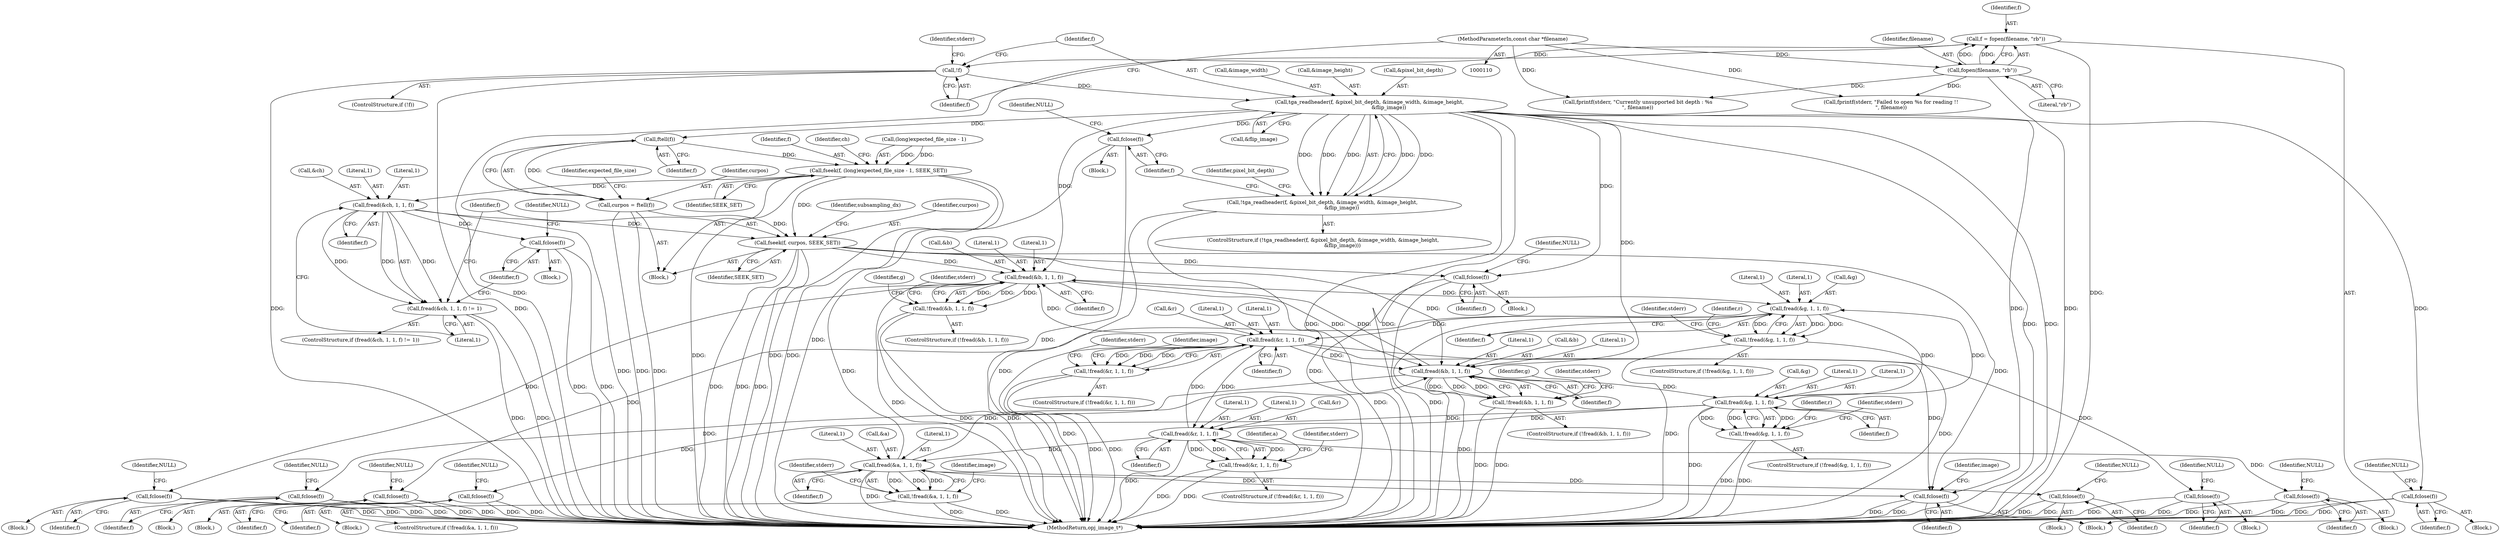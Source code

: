 digraph "0_openjpeg_2cd30c2b06ce332dede81cccad8b334cde997281_1@API" {
"1000133" [label="(Call,f = fopen(filename, \"rb\"))"];
"1000135" [label="(Call,fopen(filename, \"rb\"))"];
"1000111" [label="(MethodParameterIn,const char *filename)"];
"1000139" [label="(Call,!f)"];
"1000150" [label="(Call,tga_readheader(f, &pixel_bit_depth, &image_width, &image_height,\n                        &flip_image))"];
"1000149" [label="(Call,!tga_readheader(f, &pixel_bit_depth, &image_width, &image_height,\n                        &flip_image))"];
"1000161" [label="(Call,fclose(f))"];
"1000175" [label="(Call,fclose(f))"];
"1000257" [label="(Call,ftell(f))"];
"1000255" [label="(Call,curpos = ftell(f))"];
"1000293" [label="(Call,fseek(f, curpos, SEEK_SET))"];
"1000385" [label="(Call,fclose(f))"];
"1000531" [label="(Call,fread(&b, 1, 1, f))"];
"1000530" [label="(Call,!fread(&b, 1, 1, f))"];
"1000543" [label="(Call,fclose(f))"];
"1000549" [label="(Call,fread(&g, 1, 1, f))"];
"1000548" [label="(Call,!fread(&g, 1, 1, f))"];
"1000561" [label="(Call,fclose(f))"];
"1000567" [label="(Call,fread(&r, 1, 1, f))"];
"1000566" [label="(Call,!fread(&r, 1, 1, f))"];
"1000579" [label="(Call,fclose(f))"];
"1000640" [label="(Call,fread(&b, 1, 1, f))"];
"1000639" [label="(Call,!fread(&b, 1, 1, f))"];
"1000652" [label="(Call,fclose(f))"];
"1000658" [label="(Call,fread(&g, 1, 1, f))"];
"1000657" [label="(Call,!fread(&g, 1, 1, f))"];
"1000670" [label="(Call,fclose(f))"];
"1000676" [label="(Call,fread(&r, 1, 1, f))"];
"1000675" [label="(Call,!fread(&r, 1, 1, f))"];
"1000688" [label="(Call,fclose(f))"];
"1000694" [label="(Call,fread(&a, 1, 1, f))"];
"1000693" [label="(Call,!fread(&a, 1, 1, f))"];
"1000706" [label="(Call,fclose(f))"];
"1000762" [label="(Call,fclose(f))"];
"1000271" [label="(Call,fseek(f, (long)expected_file_size - 1, SEEK_SET))"];
"1000281" [label="(Call,fread(&ch, 1, 1, f))"];
"1000280" [label="(Call,fread(&ch, 1, 1, f) != 1)"];
"1000289" [label="(Call,fclose(f))"];
"1000530" [label="(Call,!fread(&b, 1, 1, f))"];
"1000694" [label="(Call,fread(&a, 1, 1, f))"];
"1000660" [label="(Identifier,g)"];
"1000293" [label="(Call,fseek(f, curpos, SEEK_SET))"];
"1000670" [label="(Call,fclose(f))"];
"1000160" [label="(Block,)"];
"1000298" [label="(Identifier,subsampling_dx)"];
"1000646" [label="(Block,)"];
"1000134" [label="(Identifier,f)"];
"1000678" [label="(Identifier,r)"];
"1000758" [label="(Call,fprintf(stderr, \"Currently unsupported bit depth : %s\n\", filename))"];
"1000296" [label="(Identifier,SEEK_SET)"];
"1000289" [label="(Call,fclose(f))"];
"1000588" [label="(Identifier,image)"];
"1000645" [label="(Identifier,f)"];
"1000174" [label="(Block,)"];
"1000582" [label="(Identifier,NULL)"];
"1000284" [label="(Literal,1)"];
"1000575" [label="(Identifier,stderr)"];
"1000659" [label="(Call,&g)"];
"1000677" [label="(Call,&r)"];
"1000700" [label="(Block,)"];
"1000551" [label="(Identifier,g)"];
"1000272" [label="(Identifier,f)"];
"1000697" [label="(Literal,1)"];
"1000138" [label="(ControlStructure,if (!f))"];
"1000656" [label="(ControlStructure,if (!fread(&g, 1, 1, f)))"];
"1000674" [label="(ControlStructure,if (!fread(&r, 1, 1, f)))"];
"1000285" [label="(Literal,1)"];
"1000652" [label="(Call,fclose(f))"];
"1000664" [label="(Block,)"];
"1000257" [label="(Call,ftell(f))"];
"1000657" [label="(Call,!fread(&g, 1, 1, f))"];
"1000643" [label="(Literal,1)"];
"1000766" [label="(MethodReturn,opj_image_t*)"];
"1000148" [label="(ControlStructure,if (!tga_readheader(f, &pixel_bit_depth, &image_width, &image_height,\n                        &flip_image)))"];
"1000154" [label="(Call,&image_width)"];
"1000290" [label="(Identifier,f)"];
"1000567" [label="(Call,fread(&r, 1, 1, f))"];
"1000151" [label="(Identifier,f)"];
"1000388" [label="(Identifier,NULL)"];
"1000663" [label="(Identifier,f)"];
"1000529" [label="(ControlStructure,if (!fread(&b, 1, 1, f)))"];
"1000142" [label="(Call,fprintf(stderr, \"Failed to open %s for reading !!\n\", filename))"];
"1000675" [label="(Call,!fread(&r, 1, 1, f))"];
"1000149" [label="(Call,!tga_readheader(f, &pixel_bit_depth, &image_width, &image_height,\n                        &flip_image))"];
"1000534" [label="(Literal,1)"];
"1000691" [label="(Identifier,NULL)"];
"1000661" [label="(Literal,1)"];
"1000658" [label="(Call,fread(&g, 1, 1, f))"];
"1000699" [label="(Identifier,f)"];
"1000169" [label="(Identifier,pixel_bit_depth)"];
"1000294" [label="(Identifier,f)"];
"1000696" [label="(Identifier,a)"];
"1000681" [label="(Identifier,f)"];
"1000554" [label="(Identifier,f)"];
"1000544" [label="(Identifier,f)"];
"1000283" [label="(Identifier,ch)"];
"1000288" [label="(Block,)"];
"1000662" [label="(Literal,1)"];
"1000568" [label="(Call,&r)"];
"1000709" [label="(Identifier,NULL)"];
"1000689" [label="(Identifier,f)"];
"1000280" [label="(Call,fread(&ch, 1, 1, f) != 1)"];
"1000536" [label="(Identifier,f)"];
"1000176" [label="(Identifier,f)"];
"1000641" [label="(Call,&b)"];
"1000287" [label="(Literal,1)"];
"1000571" [label="(Literal,1)"];
"1000136" [label="(Identifier,filename)"];
"1000133" [label="(Call,f = fopen(filename, \"rb\"))"];
"1000671" [label="(Identifier,f)"];
"1000549" [label="(Call,fread(&g, 1, 1, f))"];
"1000547" [label="(ControlStructure,if (!fread(&g, 1, 1, f)))"];
"1000715" [label="(Identifier,image)"];
"1000673" [label="(Identifier,NULL)"];
"1000682" [label="(Block,)"];
"1000572" [label="(Identifier,f)"];
"1000385" [label="(Call,fclose(f))"];
"1000255" [label="(Call,curpos = ftell(f))"];
"1000684" [label="(Identifier,stderr)"];
"1000688" [label="(Call,fclose(f))"];
"1000111" [label="(MethodParameterIn,const char *filename)"];
"1000113" [label="(Block,)"];
"1000158" [label="(Call,&flip_image)"];
"1000271" [label="(Call,fseek(f, (long)expected_file_size - 1, SEEK_SET))"];
"1000552" [label="(Literal,1)"];
"1000698" [label="(Literal,1)"];
"1000295" [label="(Identifier,curpos)"];
"1000282" [label="(Call,&ch)"];
"1000707" [label="(Identifier,f)"];
"1000648" [label="(Identifier,stderr)"];
"1000286" [label="(Identifier,f)"];
"1000702" [label="(Identifier,stderr)"];
"1000537" [label="(Block,)"];
"1000580" [label="(Identifier,f)"];
"1000692" [label="(ControlStructure,if (!fread(&a, 1, 1, f)))"];
"1000162" [label="(Identifier,f)"];
"1000550" [label="(Call,&g)"];
"1000639" [label="(Call,!fread(&b, 1, 1, f))"];
"1000156" [label="(Call,&image_height)"];
"1000273" [label="(Call,(long)expected_file_size - 1)"];
"1000281" [label="(Call,fread(&ch, 1, 1, f))"];
"1000292" [label="(Identifier,NULL)"];
"1000150" [label="(Call,tga_readheader(f, &pixel_bit_depth, &image_width, &image_height,\n                        &flip_image))"];
"1000242" [label="(Block,)"];
"1000539" [label="(Identifier,stderr)"];
"1000384" [label="(Block,)"];
"1000569" [label="(Identifier,r)"];
"1000638" [label="(ControlStructure,if (!fread(&b, 1, 1, f)))"];
"1000152" [label="(Call,&pixel_bit_depth)"];
"1000164" [label="(Identifier,NULL)"];
"1000535" [label="(Literal,1)"];
"1000765" [label="(Identifier,image)"];
"1000561" [label="(Call,fclose(f))"];
"1000644" [label="(Literal,1)"];
"1000137" [label="(Literal,\"rb\")"];
"1000140" [label="(Identifier,f)"];
"1000557" [label="(Identifier,stderr)"];
"1000553" [label="(Literal,1)"];
"1000762" [label="(Call,fclose(f))"];
"1000543" [label="(Call,fclose(f))"];
"1000573" [label="(Block,)"];
"1000680" [label="(Literal,1)"];
"1000386" [label="(Identifier,f)"];
"1000676" [label="(Call,fread(&r, 1, 1, f))"];
"1000175" [label="(Call,fclose(f))"];
"1000139" [label="(Call,!f)"];
"1000562" [label="(Identifier,f)"];
"1000161" [label="(Call,fclose(f))"];
"1000693" [label="(Call,!fread(&a, 1, 1, f))"];
"1000531" [label="(Call,fread(&b, 1, 1, f))"];
"1000532" [label="(Call,&b)"];
"1000546" [label="(Identifier,NULL)"];
"1000695" [label="(Call,&a)"];
"1000706" [label="(Call,fclose(f))"];
"1000258" [label="(Identifier,f)"];
"1000143" [label="(Identifier,stderr)"];
"1000256" [label="(Identifier,curpos)"];
"1000566" [label="(Call,!fread(&r, 1, 1, f))"];
"1000548" [label="(Call,!fread(&g, 1, 1, f))"];
"1000653" [label="(Identifier,f)"];
"1000565" [label="(ControlStructure,if (!fread(&r, 1, 1, f)))"];
"1000564" [label="(Identifier,NULL)"];
"1000655" [label="(Identifier,NULL)"];
"1000570" [label="(Literal,1)"];
"1000135" [label="(Call,fopen(filename, \"rb\"))"];
"1000763" [label="(Identifier,f)"];
"1000579" [label="(Call,fclose(f))"];
"1000555" [label="(Block,)"];
"1000178" [label="(Identifier,NULL)"];
"1000640" [label="(Call,fread(&b, 1, 1, f))"];
"1000278" [label="(Identifier,SEEK_SET)"];
"1000261" [label="(Identifier,expected_file_size)"];
"1000666" [label="(Identifier,stderr)"];
"1000279" [label="(ControlStructure,if (fread(&ch, 1, 1, f) != 1))"];
"1000679" [label="(Literal,1)"];
"1000133" -> "1000113"  [label="AST: "];
"1000133" -> "1000135"  [label="CFG: "];
"1000134" -> "1000133"  [label="AST: "];
"1000135" -> "1000133"  [label="AST: "];
"1000140" -> "1000133"  [label="CFG: "];
"1000133" -> "1000766"  [label="DDG: "];
"1000135" -> "1000133"  [label="DDG: "];
"1000135" -> "1000133"  [label="DDG: "];
"1000133" -> "1000139"  [label="DDG: "];
"1000135" -> "1000137"  [label="CFG: "];
"1000136" -> "1000135"  [label="AST: "];
"1000137" -> "1000135"  [label="AST: "];
"1000135" -> "1000766"  [label="DDG: "];
"1000111" -> "1000135"  [label="DDG: "];
"1000135" -> "1000142"  [label="DDG: "];
"1000135" -> "1000758"  [label="DDG: "];
"1000111" -> "1000110"  [label="AST: "];
"1000111" -> "1000766"  [label="DDG: "];
"1000111" -> "1000142"  [label="DDG: "];
"1000111" -> "1000758"  [label="DDG: "];
"1000139" -> "1000138"  [label="AST: "];
"1000139" -> "1000140"  [label="CFG: "];
"1000140" -> "1000139"  [label="AST: "];
"1000143" -> "1000139"  [label="CFG: "];
"1000151" -> "1000139"  [label="CFG: "];
"1000139" -> "1000766"  [label="DDG: "];
"1000139" -> "1000766"  [label="DDG: "];
"1000139" -> "1000150"  [label="DDG: "];
"1000150" -> "1000149"  [label="AST: "];
"1000150" -> "1000158"  [label="CFG: "];
"1000151" -> "1000150"  [label="AST: "];
"1000152" -> "1000150"  [label="AST: "];
"1000154" -> "1000150"  [label="AST: "];
"1000156" -> "1000150"  [label="AST: "];
"1000158" -> "1000150"  [label="AST: "];
"1000149" -> "1000150"  [label="CFG: "];
"1000150" -> "1000766"  [label="DDG: "];
"1000150" -> "1000766"  [label="DDG: "];
"1000150" -> "1000766"  [label="DDG: "];
"1000150" -> "1000766"  [label="DDG: "];
"1000150" -> "1000149"  [label="DDG: "];
"1000150" -> "1000149"  [label="DDG: "];
"1000150" -> "1000149"  [label="DDG: "];
"1000150" -> "1000149"  [label="DDG: "];
"1000150" -> "1000149"  [label="DDG: "];
"1000150" -> "1000161"  [label="DDG: "];
"1000150" -> "1000175"  [label="DDG: "];
"1000150" -> "1000257"  [label="DDG: "];
"1000150" -> "1000385"  [label="DDG: "];
"1000150" -> "1000531"  [label="DDG: "];
"1000150" -> "1000640"  [label="DDG: "];
"1000150" -> "1000762"  [label="DDG: "];
"1000149" -> "1000148"  [label="AST: "];
"1000162" -> "1000149"  [label="CFG: "];
"1000169" -> "1000149"  [label="CFG: "];
"1000149" -> "1000766"  [label="DDG: "];
"1000149" -> "1000766"  [label="DDG: "];
"1000161" -> "1000160"  [label="AST: "];
"1000161" -> "1000162"  [label="CFG: "];
"1000162" -> "1000161"  [label="AST: "];
"1000164" -> "1000161"  [label="CFG: "];
"1000161" -> "1000766"  [label="DDG: "];
"1000161" -> "1000766"  [label="DDG: "];
"1000175" -> "1000174"  [label="AST: "];
"1000175" -> "1000176"  [label="CFG: "];
"1000176" -> "1000175"  [label="AST: "];
"1000178" -> "1000175"  [label="CFG: "];
"1000175" -> "1000766"  [label="DDG: "];
"1000175" -> "1000766"  [label="DDG: "];
"1000257" -> "1000255"  [label="AST: "];
"1000257" -> "1000258"  [label="CFG: "];
"1000258" -> "1000257"  [label="AST: "];
"1000255" -> "1000257"  [label="CFG: "];
"1000257" -> "1000255"  [label="DDG: "];
"1000257" -> "1000271"  [label="DDG: "];
"1000255" -> "1000242"  [label="AST: "];
"1000256" -> "1000255"  [label="AST: "];
"1000261" -> "1000255"  [label="CFG: "];
"1000255" -> "1000766"  [label="DDG: "];
"1000255" -> "1000766"  [label="DDG: "];
"1000255" -> "1000293"  [label="DDG: "];
"1000293" -> "1000242"  [label="AST: "];
"1000293" -> "1000296"  [label="CFG: "];
"1000294" -> "1000293"  [label="AST: "];
"1000295" -> "1000293"  [label="AST: "];
"1000296" -> "1000293"  [label="AST: "];
"1000298" -> "1000293"  [label="CFG: "];
"1000293" -> "1000766"  [label="DDG: "];
"1000293" -> "1000766"  [label="DDG: "];
"1000293" -> "1000766"  [label="DDG: "];
"1000281" -> "1000293"  [label="DDG: "];
"1000271" -> "1000293"  [label="DDG: "];
"1000293" -> "1000385"  [label="DDG: "];
"1000293" -> "1000531"  [label="DDG: "];
"1000293" -> "1000640"  [label="DDG: "];
"1000293" -> "1000762"  [label="DDG: "];
"1000385" -> "1000384"  [label="AST: "];
"1000385" -> "1000386"  [label="CFG: "];
"1000386" -> "1000385"  [label="AST: "];
"1000388" -> "1000385"  [label="CFG: "];
"1000385" -> "1000766"  [label="DDG: "];
"1000385" -> "1000766"  [label="DDG: "];
"1000531" -> "1000530"  [label="AST: "];
"1000531" -> "1000536"  [label="CFG: "];
"1000532" -> "1000531"  [label="AST: "];
"1000534" -> "1000531"  [label="AST: "];
"1000535" -> "1000531"  [label="AST: "];
"1000536" -> "1000531"  [label="AST: "];
"1000530" -> "1000531"  [label="CFG: "];
"1000531" -> "1000766"  [label="DDG: "];
"1000531" -> "1000530"  [label="DDG: "];
"1000531" -> "1000530"  [label="DDG: "];
"1000531" -> "1000530"  [label="DDG: "];
"1000640" -> "1000531"  [label="DDG: "];
"1000694" -> "1000531"  [label="DDG: "];
"1000567" -> "1000531"  [label="DDG: "];
"1000531" -> "1000543"  [label="DDG: "];
"1000531" -> "1000549"  [label="DDG: "];
"1000531" -> "1000640"  [label="DDG: "];
"1000530" -> "1000529"  [label="AST: "];
"1000539" -> "1000530"  [label="CFG: "];
"1000551" -> "1000530"  [label="CFG: "];
"1000530" -> "1000766"  [label="DDG: "];
"1000530" -> "1000766"  [label="DDG: "];
"1000543" -> "1000537"  [label="AST: "];
"1000543" -> "1000544"  [label="CFG: "];
"1000544" -> "1000543"  [label="AST: "];
"1000546" -> "1000543"  [label="CFG: "];
"1000543" -> "1000766"  [label="DDG: "];
"1000543" -> "1000766"  [label="DDG: "];
"1000549" -> "1000548"  [label="AST: "];
"1000549" -> "1000554"  [label="CFG: "];
"1000550" -> "1000549"  [label="AST: "];
"1000552" -> "1000549"  [label="AST: "];
"1000553" -> "1000549"  [label="AST: "];
"1000554" -> "1000549"  [label="AST: "];
"1000548" -> "1000549"  [label="CFG: "];
"1000549" -> "1000766"  [label="DDG: "];
"1000549" -> "1000548"  [label="DDG: "];
"1000549" -> "1000548"  [label="DDG: "];
"1000549" -> "1000548"  [label="DDG: "];
"1000658" -> "1000549"  [label="DDG: "];
"1000549" -> "1000561"  [label="DDG: "];
"1000549" -> "1000567"  [label="DDG: "];
"1000549" -> "1000658"  [label="DDG: "];
"1000548" -> "1000547"  [label="AST: "];
"1000557" -> "1000548"  [label="CFG: "];
"1000569" -> "1000548"  [label="CFG: "];
"1000548" -> "1000766"  [label="DDG: "];
"1000548" -> "1000766"  [label="DDG: "];
"1000561" -> "1000555"  [label="AST: "];
"1000561" -> "1000562"  [label="CFG: "];
"1000562" -> "1000561"  [label="AST: "];
"1000564" -> "1000561"  [label="CFG: "];
"1000561" -> "1000766"  [label="DDG: "];
"1000561" -> "1000766"  [label="DDG: "];
"1000567" -> "1000566"  [label="AST: "];
"1000567" -> "1000572"  [label="CFG: "];
"1000568" -> "1000567"  [label="AST: "];
"1000570" -> "1000567"  [label="AST: "];
"1000571" -> "1000567"  [label="AST: "];
"1000572" -> "1000567"  [label="AST: "];
"1000566" -> "1000567"  [label="CFG: "];
"1000567" -> "1000766"  [label="DDG: "];
"1000567" -> "1000566"  [label="DDG: "];
"1000567" -> "1000566"  [label="DDG: "];
"1000567" -> "1000566"  [label="DDG: "];
"1000676" -> "1000567"  [label="DDG: "];
"1000567" -> "1000579"  [label="DDG: "];
"1000567" -> "1000640"  [label="DDG: "];
"1000567" -> "1000676"  [label="DDG: "];
"1000567" -> "1000762"  [label="DDG: "];
"1000566" -> "1000565"  [label="AST: "];
"1000575" -> "1000566"  [label="CFG: "];
"1000588" -> "1000566"  [label="CFG: "];
"1000566" -> "1000766"  [label="DDG: "];
"1000566" -> "1000766"  [label="DDG: "];
"1000579" -> "1000573"  [label="AST: "];
"1000579" -> "1000580"  [label="CFG: "];
"1000580" -> "1000579"  [label="AST: "];
"1000582" -> "1000579"  [label="CFG: "];
"1000579" -> "1000766"  [label="DDG: "];
"1000579" -> "1000766"  [label="DDG: "];
"1000640" -> "1000639"  [label="AST: "];
"1000640" -> "1000645"  [label="CFG: "];
"1000641" -> "1000640"  [label="AST: "];
"1000643" -> "1000640"  [label="AST: "];
"1000644" -> "1000640"  [label="AST: "];
"1000645" -> "1000640"  [label="AST: "];
"1000639" -> "1000640"  [label="CFG: "];
"1000640" -> "1000766"  [label="DDG: "];
"1000640" -> "1000639"  [label="DDG: "];
"1000640" -> "1000639"  [label="DDG: "];
"1000640" -> "1000639"  [label="DDG: "];
"1000694" -> "1000640"  [label="DDG: "];
"1000640" -> "1000652"  [label="DDG: "];
"1000640" -> "1000658"  [label="DDG: "];
"1000639" -> "1000638"  [label="AST: "];
"1000648" -> "1000639"  [label="CFG: "];
"1000660" -> "1000639"  [label="CFG: "];
"1000639" -> "1000766"  [label="DDG: "];
"1000639" -> "1000766"  [label="DDG: "];
"1000652" -> "1000646"  [label="AST: "];
"1000652" -> "1000653"  [label="CFG: "];
"1000653" -> "1000652"  [label="AST: "];
"1000655" -> "1000652"  [label="CFG: "];
"1000652" -> "1000766"  [label="DDG: "];
"1000652" -> "1000766"  [label="DDG: "];
"1000658" -> "1000657"  [label="AST: "];
"1000658" -> "1000663"  [label="CFG: "];
"1000659" -> "1000658"  [label="AST: "];
"1000661" -> "1000658"  [label="AST: "];
"1000662" -> "1000658"  [label="AST: "];
"1000663" -> "1000658"  [label="AST: "];
"1000657" -> "1000658"  [label="CFG: "];
"1000658" -> "1000766"  [label="DDG: "];
"1000658" -> "1000657"  [label="DDG: "];
"1000658" -> "1000657"  [label="DDG: "];
"1000658" -> "1000657"  [label="DDG: "];
"1000658" -> "1000670"  [label="DDG: "];
"1000658" -> "1000676"  [label="DDG: "];
"1000657" -> "1000656"  [label="AST: "];
"1000666" -> "1000657"  [label="CFG: "];
"1000678" -> "1000657"  [label="CFG: "];
"1000657" -> "1000766"  [label="DDG: "];
"1000657" -> "1000766"  [label="DDG: "];
"1000670" -> "1000664"  [label="AST: "];
"1000670" -> "1000671"  [label="CFG: "];
"1000671" -> "1000670"  [label="AST: "];
"1000673" -> "1000670"  [label="CFG: "];
"1000670" -> "1000766"  [label="DDG: "];
"1000670" -> "1000766"  [label="DDG: "];
"1000676" -> "1000675"  [label="AST: "];
"1000676" -> "1000681"  [label="CFG: "];
"1000677" -> "1000676"  [label="AST: "];
"1000679" -> "1000676"  [label="AST: "];
"1000680" -> "1000676"  [label="AST: "];
"1000681" -> "1000676"  [label="AST: "];
"1000675" -> "1000676"  [label="CFG: "];
"1000676" -> "1000766"  [label="DDG: "];
"1000676" -> "1000675"  [label="DDG: "];
"1000676" -> "1000675"  [label="DDG: "];
"1000676" -> "1000675"  [label="DDG: "];
"1000676" -> "1000688"  [label="DDG: "];
"1000676" -> "1000694"  [label="DDG: "];
"1000675" -> "1000674"  [label="AST: "];
"1000684" -> "1000675"  [label="CFG: "];
"1000696" -> "1000675"  [label="CFG: "];
"1000675" -> "1000766"  [label="DDG: "];
"1000675" -> "1000766"  [label="DDG: "];
"1000688" -> "1000682"  [label="AST: "];
"1000688" -> "1000689"  [label="CFG: "];
"1000689" -> "1000688"  [label="AST: "];
"1000691" -> "1000688"  [label="CFG: "];
"1000688" -> "1000766"  [label="DDG: "];
"1000688" -> "1000766"  [label="DDG: "];
"1000694" -> "1000693"  [label="AST: "];
"1000694" -> "1000699"  [label="CFG: "];
"1000695" -> "1000694"  [label="AST: "];
"1000697" -> "1000694"  [label="AST: "];
"1000698" -> "1000694"  [label="AST: "];
"1000699" -> "1000694"  [label="AST: "];
"1000693" -> "1000694"  [label="CFG: "];
"1000694" -> "1000766"  [label="DDG: "];
"1000694" -> "1000693"  [label="DDG: "];
"1000694" -> "1000693"  [label="DDG: "];
"1000694" -> "1000693"  [label="DDG: "];
"1000694" -> "1000706"  [label="DDG: "];
"1000694" -> "1000762"  [label="DDG: "];
"1000693" -> "1000692"  [label="AST: "];
"1000702" -> "1000693"  [label="CFG: "];
"1000715" -> "1000693"  [label="CFG: "];
"1000693" -> "1000766"  [label="DDG: "];
"1000693" -> "1000766"  [label="DDG: "];
"1000706" -> "1000700"  [label="AST: "];
"1000706" -> "1000707"  [label="CFG: "];
"1000707" -> "1000706"  [label="AST: "];
"1000709" -> "1000706"  [label="CFG: "];
"1000706" -> "1000766"  [label="DDG: "];
"1000706" -> "1000766"  [label="DDG: "];
"1000762" -> "1000113"  [label="AST: "];
"1000762" -> "1000763"  [label="CFG: "];
"1000763" -> "1000762"  [label="AST: "];
"1000765" -> "1000762"  [label="CFG: "];
"1000762" -> "1000766"  [label="DDG: "];
"1000762" -> "1000766"  [label="DDG: "];
"1000271" -> "1000242"  [label="AST: "];
"1000271" -> "1000278"  [label="CFG: "];
"1000272" -> "1000271"  [label="AST: "];
"1000273" -> "1000271"  [label="AST: "];
"1000278" -> "1000271"  [label="AST: "];
"1000283" -> "1000271"  [label="CFG: "];
"1000271" -> "1000766"  [label="DDG: "];
"1000271" -> "1000766"  [label="DDG: "];
"1000271" -> "1000766"  [label="DDG: "];
"1000273" -> "1000271"  [label="DDG: "];
"1000273" -> "1000271"  [label="DDG: "];
"1000271" -> "1000281"  [label="DDG: "];
"1000281" -> "1000280"  [label="AST: "];
"1000281" -> "1000286"  [label="CFG: "];
"1000282" -> "1000281"  [label="AST: "];
"1000284" -> "1000281"  [label="AST: "];
"1000285" -> "1000281"  [label="AST: "];
"1000286" -> "1000281"  [label="AST: "];
"1000287" -> "1000281"  [label="CFG: "];
"1000281" -> "1000766"  [label="DDG: "];
"1000281" -> "1000280"  [label="DDG: "];
"1000281" -> "1000280"  [label="DDG: "];
"1000281" -> "1000280"  [label="DDG: "];
"1000281" -> "1000289"  [label="DDG: "];
"1000280" -> "1000279"  [label="AST: "];
"1000280" -> "1000287"  [label="CFG: "];
"1000287" -> "1000280"  [label="AST: "];
"1000290" -> "1000280"  [label="CFG: "];
"1000294" -> "1000280"  [label="CFG: "];
"1000280" -> "1000766"  [label="DDG: "];
"1000280" -> "1000766"  [label="DDG: "];
"1000289" -> "1000288"  [label="AST: "];
"1000289" -> "1000290"  [label="CFG: "];
"1000290" -> "1000289"  [label="AST: "];
"1000292" -> "1000289"  [label="CFG: "];
"1000289" -> "1000766"  [label="DDG: "];
"1000289" -> "1000766"  [label="DDG: "];
}

